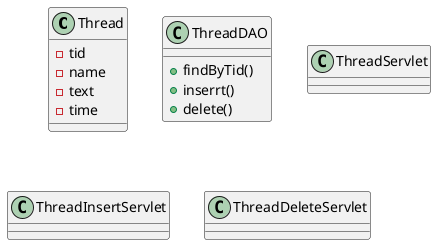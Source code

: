 @startuml
class Thread{
	-tid
	-name
	-text
	-time
}

class ThreadDAO{
	+findByTid()
	+inserrt()
	+delete()
}

class ThreadServlet{

}

class ThreadInsertServlet{

}

class ThreadDeleteServlet{

}
@enduml